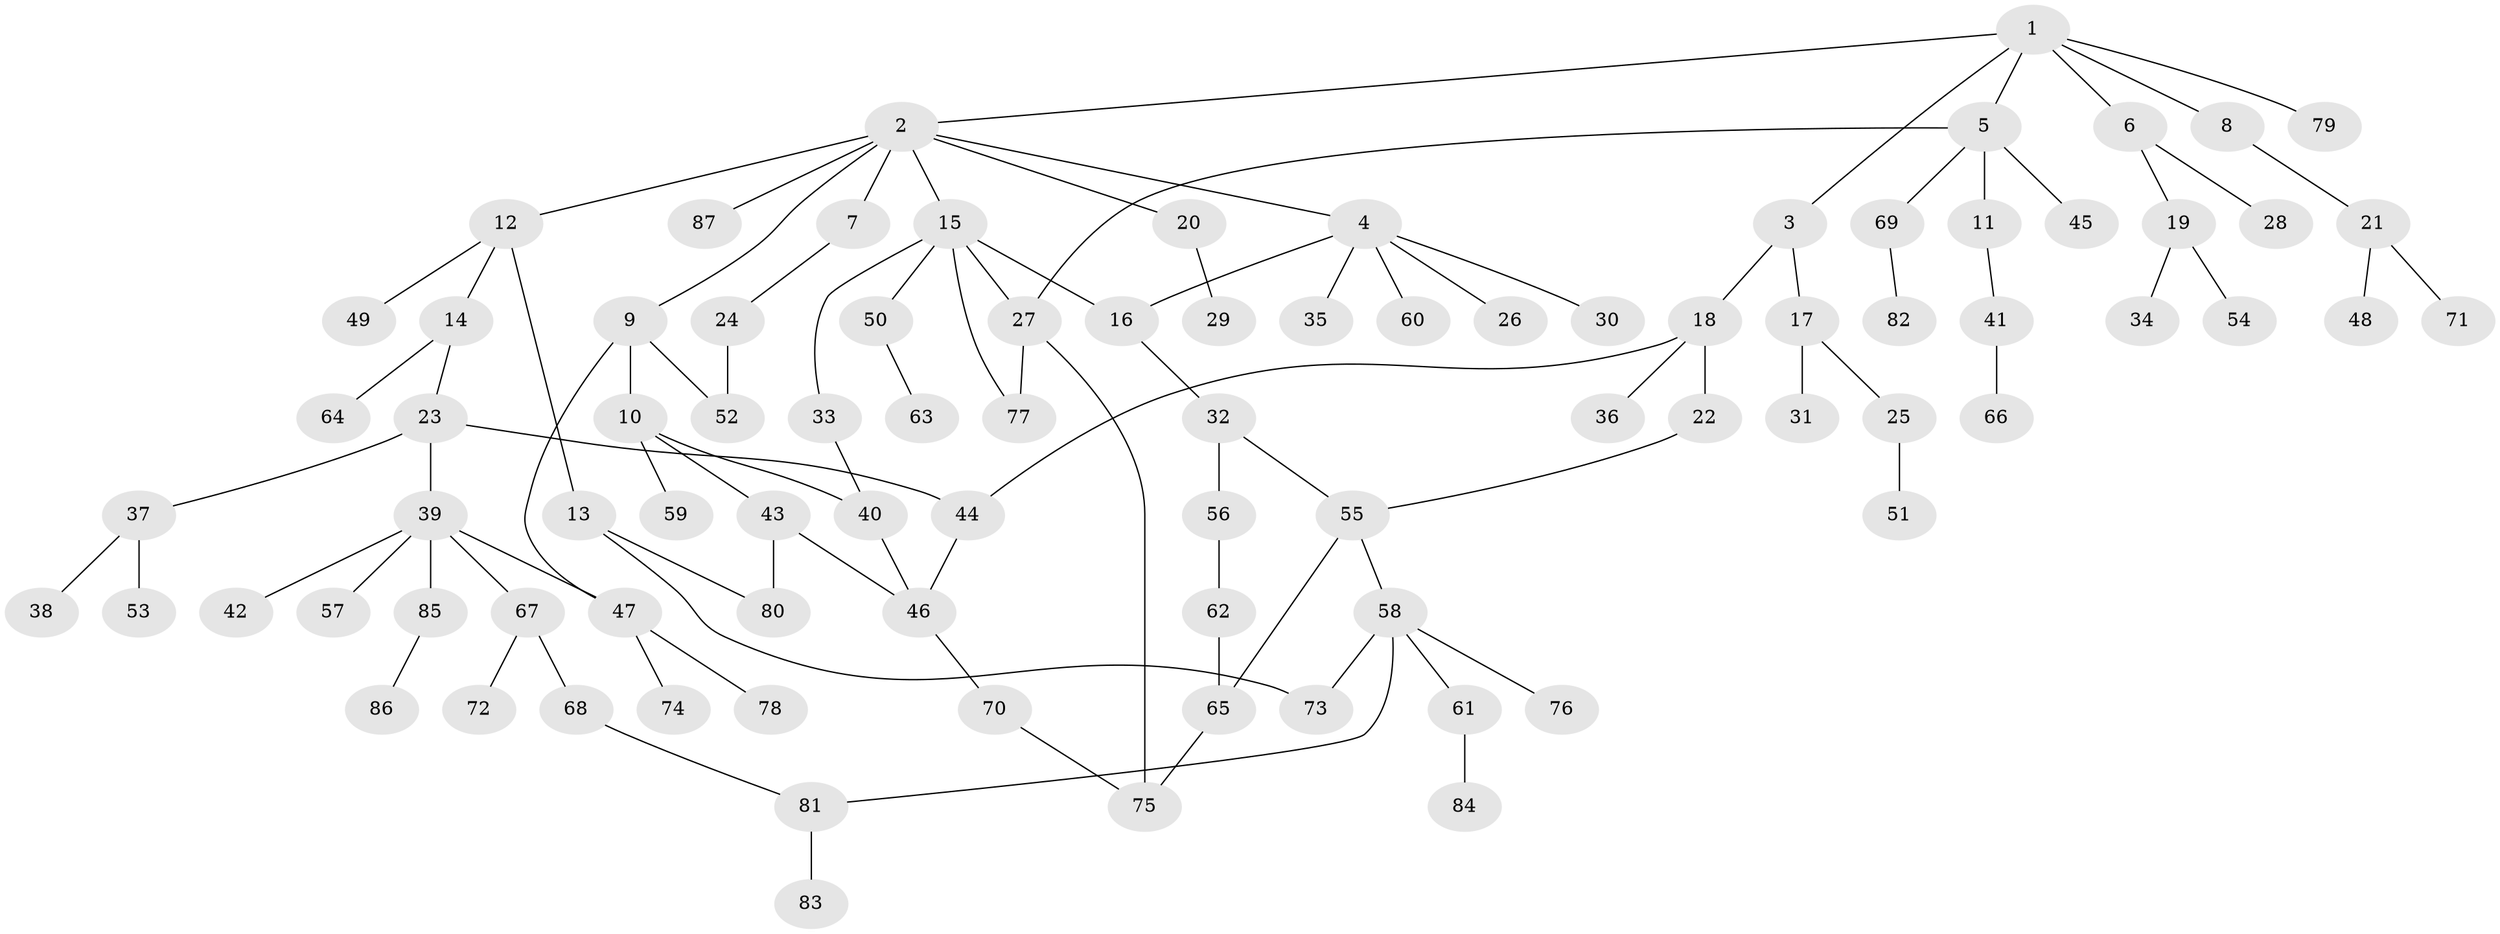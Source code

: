 // coarse degree distribution, {5: 0.07547169811320754, 7: 0.018867924528301886, 3: 0.22641509433962265, 4: 0.09433962264150944, 2: 0.2830188679245283, 6: 0.018867924528301886, 1: 0.2830188679245283}
// Generated by graph-tools (version 1.1) at 2025/48/03/04/25 22:48:41]
// undirected, 87 vertices, 102 edges
graph export_dot {
  node [color=gray90,style=filled];
  1;
  2;
  3;
  4;
  5;
  6;
  7;
  8;
  9;
  10;
  11;
  12;
  13;
  14;
  15;
  16;
  17;
  18;
  19;
  20;
  21;
  22;
  23;
  24;
  25;
  26;
  27;
  28;
  29;
  30;
  31;
  32;
  33;
  34;
  35;
  36;
  37;
  38;
  39;
  40;
  41;
  42;
  43;
  44;
  45;
  46;
  47;
  48;
  49;
  50;
  51;
  52;
  53;
  54;
  55;
  56;
  57;
  58;
  59;
  60;
  61;
  62;
  63;
  64;
  65;
  66;
  67;
  68;
  69;
  70;
  71;
  72;
  73;
  74;
  75;
  76;
  77;
  78;
  79;
  80;
  81;
  82;
  83;
  84;
  85;
  86;
  87;
  1 -- 2;
  1 -- 3;
  1 -- 5;
  1 -- 6;
  1 -- 8;
  1 -- 79;
  2 -- 4;
  2 -- 7;
  2 -- 9;
  2 -- 12;
  2 -- 15;
  2 -- 20;
  2 -- 87;
  3 -- 17;
  3 -- 18;
  4 -- 26;
  4 -- 30;
  4 -- 35;
  4 -- 60;
  4 -- 16;
  5 -- 11;
  5 -- 45;
  5 -- 69;
  5 -- 27;
  6 -- 19;
  6 -- 28;
  7 -- 24;
  8 -- 21;
  9 -- 10;
  9 -- 47;
  9 -- 52;
  10 -- 43;
  10 -- 59;
  10 -- 40;
  11 -- 41;
  12 -- 13;
  12 -- 14;
  12 -- 49;
  13 -- 73;
  13 -- 80;
  14 -- 23;
  14 -- 64;
  15 -- 16;
  15 -- 27;
  15 -- 33;
  15 -- 50;
  15 -- 77;
  16 -- 32;
  17 -- 25;
  17 -- 31;
  18 -- 22;
  18 -- 36;
  18 -- 44;
  19 -- 34;
  19 -- 54;
  20 -- 29;
  21 -- 48;
  21 -- 71;
  22 -- 55;
  23 -- 37;
  23 -- 39;
  23 -- 44;
  24 -- 52;
  25 -- 51;
  27 -- 75;
  27 -- 77;
  32 -- 55;
  32 -- 56;
  33 -- 40;
  37 -- 38;
  37 -- 53;
  39 -- 42;
  39 -- 57;
  39 -- 67;
  39 -- 85;
  39 -- 47;
  40 -- 46;
  41 -- 66;
  43 -- 80;
  43 -- 46;
  44 -- 46;
  46 -- 70;
  47 -- 74;
  47 -- 78;
  50 -- 63;
  55 -- 58;
  55 -- 65;
  56 -- 62;
  58 -- 61;
  58 -- 76;
  58 -- 81;
  58 -- 73;
  61 -- 84;
  62 -- 65;
  65 -- 75;
  67 -- 68;
  67 -- 72;
  68 -- 81;
  69 -- 82;
  70 -- 75;
  81 -- 83;
  85 -- 86;
}
